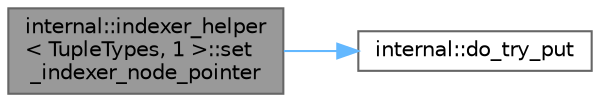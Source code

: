 digraph "internal::indexer_helper&lt; TupleTypes, 1 &gt;::set_indexer_node_pointer"
{
 // LATEX_PDF_SIZE
  bgcolor="transparent";
  edge [fontname=Helvetica,fontsize=10,labelfontname=Helvetica,labelfontsize=10];
  node [fontname=Helvetica,fontsize=10,shape=box,height=0.2,width=0.4];
  rankdir="LR";
  Node1 [id="Node000001",label="internal::indexer_helper\l\< TupleTypes, 1 \>::set\l_indexer_node_pointer",height=0.2,width=0.4,color="gray40", fillcolor="grey60", style="filled", fontcolor="black",tooltip=" "];
  Node1 -> Node2 [id="edge1_Node000001_Node000002",color="steelblue1",style="solid",tooltip=" "];
  Node2 [id="Node000002",label="internal::do_try_put",height=0.2,width=0.4,color="grey40", fillcolor="white", style="filled",URL="$namespaceinternal.html#a391c4aa80991d9194c156746166a7816",tooltip=" "];
}
